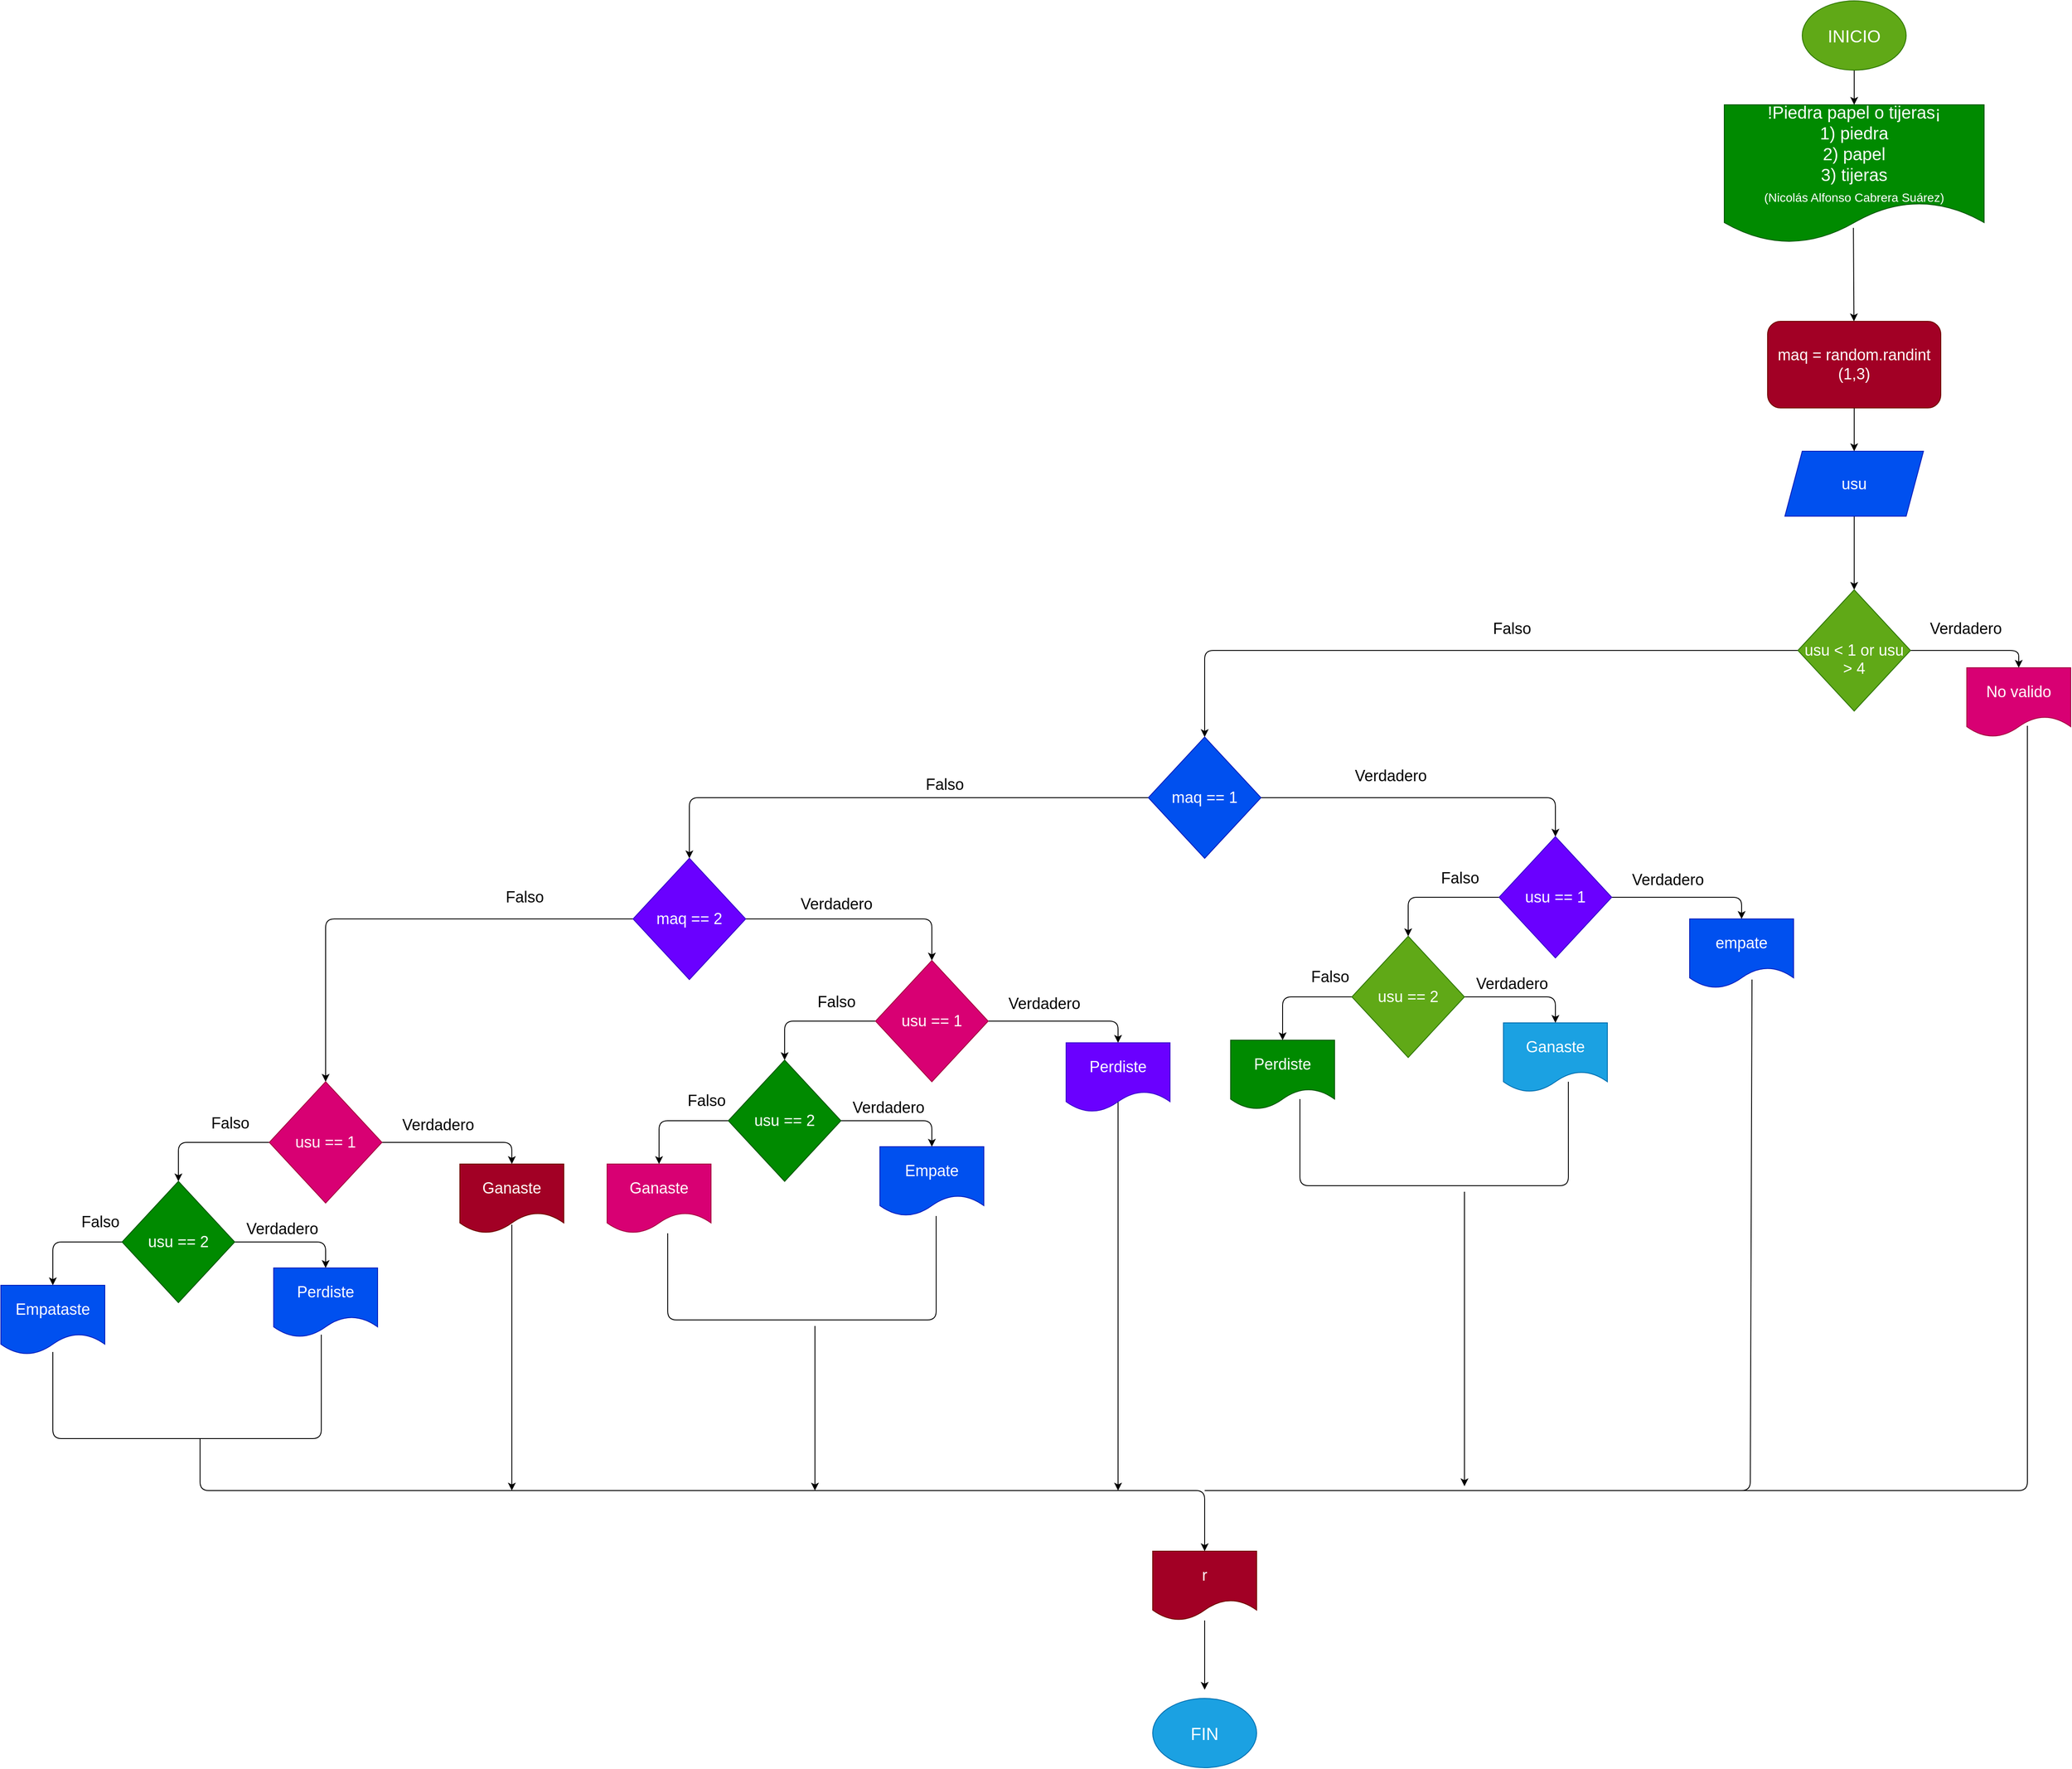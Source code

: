 <mxfile>
    <diagram id="aIsZIszX3Dg7gbra_vJY" name="Página-1">
        <mxGraphModel dx="3505" dy="457" grid="1" gridSize="10" guides="1" tooltips="1" connect="1" arrows="1" fold="1" page="1" pageScale="1" pageWidth="827" pageHeight="1169" math="0" shadow="0">
            <root>
                <mxCell id="0"/>
                <mxCell id="1" parent="0"/>
                <mxCell id="21" style="edgeStyle=none;html=1;fontSize=18;" parent="1" source="2" target="3" edge="1">
                    <mxGeometry relative="1" as="geometry"/>
                </mxCell>
                <mxCell id="2" value="&lt;font style=&quot;font-size: 20px;&quot;&gt;INICIO&lt;/font&gt;" style="ellipse;whiteSpace=wrap;html=1;fillColor=#60a917;fontColor=#ffffff;strokeColor=#2D7600;" parent="1" vertex="1">
                    <mxGeometry x="270" y="60" width="120" height="80" as="geometry"/>
                </mxCell>
                <mxCell id="22" style="edgeStyle=none;html=1;fontSize=18;exitX=0.497;exitY=0.888;exitDx=0;exitDy=0;exitPerimeter=0;" parent="1" source="3" target="4" edge="1">
                    <mxGeometry relative="1" as="geometry"/>
                </mxCell>
                <mxCell id="3" value="!Piedra papel o tijeras¡&lt;br&gt;1) piedra&lt;br&gt;2) papel&lt;br&gt;3) tijeras&lt;br&gt;&lt;div style=&quot;&quot;&gt;&lt;span style=&quot;font-size: 14px; background-color: initial;&quot;&gt;(Nicolás Alfonso Cabrera Suárez)&lt;/span&gt;&lt;/div&gt;" style="shape=document;whiteSpace=wrap;html=1;boundedLbl=1;fontSize=20;align=center;fillColor=#008a00;fontColor=#ffffff;strokeColor=#005700;" parent="1" vertex="1">
                    <mxGeometry x="180" y="180" width="300" height="160" as="geometry"/>
                </mxCell>
                <mxCell id="23" style="edgeStyle=none;html=1;fontSize=18;" parent="1" source="4" target="6" edge="1">
                    <mxGeometry relative="1" as="geometry"/>
                </mxCell>
                <mxCell id="4" value="&lt;font style=&quot;font-size: 18px;&quot;&gt;maq = random.randint (1,3)&lt;/font&gt;" style="rounded=1;whiteSpace=wrap;html=1;fontSize=14;fillColor=#a20025;fontColor=#ffffff;strokeColor=#6F0000;" parent="1" vertex="1">
                    <mxGeometry x="230" y="430" width="200" height="100" as="geometry"/>
                </mxCell>
                <mxCell id="55" style="edgeStyle=none;html=1;fontSize=18;" parent="1" source="6" target="53" edge="1">
                    <mxGeometry relative="1" as="geometry"/>
                </mxCell>
                <mxCell id="6" value="usu" style="shape=parallelogram;perimeter=parallelogramPerimeter;whiteSpace=wrap;html=1;fixedSize=1;fontSize=18;fillColor=#0050ef;fontColor=#ffffff;strokeColor=#001DBC;" parent="1" vertex="1">
                    <mxGeometry x="250" y="580" width="160" height="75" as="geometry"/>
                </mxCell>
                <mxCell id="12" style="edgeStyle=none;html=1;exitX=1;exitY=0.5;exitDx=0;exitDy=0;entryX=0.5;entryY=0;entryDx=0;entryDy=0;fontSize=18;" parent="1" source="7" target="9" edge="1">
                    <mxGeometry relative="1" as="geometry">
                        <Array as="points">
                            <mxPoint x="-15" y="980"/>
                        </Array>
                    </mxGeometry>
                </mxCell>
                <mxCell id="75" style="edgeStyle=none;html=1;entryX=0.5;entryY=0;entryDx=0;entryDy=0;fontSize=18;" parent="1" source="7" target="48" edge="1">
                    <mxGeometry relative="1" as="geometry">
                        <Array as="points">
                            <mxPoint x="-1015" y="980"/>
                        </Array>
                    </mxGeometry>
                </mxCell>
                <mxCell id="7" value="maq == 1" style="rhombus;whiteSpace=wrap;html=1;fontSize=18;fillColor=#0050ef;fontColor=#ffffff;strokeColor=#001DBC;" parent="1" vertex="1">
                    <mxGeometry x="-485" y="910" width="130" height="140" as="geometry"/>
                </mxCell>
                <mxCell id="16" style="edgeStyle=none;html=1;entryX=0.5;entryY=0;entryDx=0;entryDy=0;fontSize=18;" parent="1" source="9" target="15" edge="1">
                    <mxGeometry relative="1" as="geometry">
                        <Array as="points">
                            <mxPoint x="-185" y="1095"/>
                        </Array>
                    </mxGeometry>
                </mxCell>
                <mxCell id="31" style="edgeStyle=none;html=1;entryX=0.5;entryY=0;entryDx=0;entryDy=0;fontSize=18;" parent="1" source="9" target="11" edge="1">
                    <mxGeometry relative="1" as="geometry">
                        <Array as="points">
                            <mxPoint x="200" y="1095"/>
                        </Array>
                    </mxGeometry>
                </mxCell>
                <mxCell id="9" value="usu == 1" style="rhombus;whiteSpace=wrap;html=1;fontSize=18;fillColor=#6a00ff;fontColor=#ffffff;strokeColor=#3700CC;" parent="1" vertex="1">
                    <mxGeometry x="-80" y="1025" width="130" height="140" as="geometry"/>
                </mxCell>
                <mxCell id="11" value="empate" style="shape=document;whiteSpace=wrap;html=1;boundedLbl=1;fontSize=18;fillColor=#0050ef;fontColor=#ffffff;strokeColor=#001DBC;" parent="1" vertex="1">
                    <mxGeometry x="140" y="1120" width="120" height="80" as="geometry"/>
                </mxCell>
                <mxCell id="20" style="edgeStyle=none;html=1;entryX=0.5;entryY=0;entryDx=0;entryDy=0;fontSize=18;" parent="1" source="15" target="19" edge="1">
                    <mxGeometry relative="1" as="geometry">
                        <Array as="points">
                            <mxPoint x="-330" y="1210"/>
                        </Array>
                    </mxGeometry>
                </mxCell>
                <mxCell id="30" style="edgeStyle=none;html=1;entryX=0.5;entryY=0;entryDx=0;entryDy=0;fontSize=18;" parent="1" source="15" target="17" edge="1">
                    <mxGeometry relative="1" as="geometry">
                        <Array as="points">
                            <mxPoint x="-15" y="1210"/>
                        </Array>
                    </mxGeometry>
                </mxCell>
                <mxCell id="15" value="usu == 2" style="rhombus;whiteSpace=wrap;html=1;fontSize=18;fillColor=#60a917;fontColor=#ffffff;strokeColor=#2D7600;" parent="1" vertex="1">
                    <mxGeometry x="-250" y="1140" width="130" height="140" as="geometry"/>
                </mxCell>
                <mxCell id="17" value="Ganaste" style="shape=document;whiteSpace=wrap;html=1;boundedLbl=1;fontSize=18;fillColor=#1ba1e2;fontColor=#ffffff;strokeColor=#006EAF;" parent="1" vertex="1">
                    <mxGeometry x="-75" y="1240" width="120" height="80" as="geometry"/>
                </mxCell>
                <mxCell id="19" value="Perdiste" style="shape=document;whiteSpace=wrap;html=1;boundedLbl=1;fontSize=18;fillColor=#008a00;fontColor=#ffffff;strokeColor=#005700;" parent="1" vertex="1">
                    <mxGeometry x="-390" y="1260" width="120" height="80" as="geometry"/>
                </mxCell>
                <mxCell id="25" value="Verdadero" style="text;html=1;strokeColor=none;fillColor=none;align=center;verticalAlign=middle;whiteSpace=wrap;rounded=0;fontSize=18;" parent="1" vertex="1">
                    <mxGeometry x="-250" y="940" width="90" height="30" as="geometry"/>
                </mxCell>
                <mxCell id="26" value="Verdadero" style="text;html=1;strokeColor=none;fillColor=none;align=center;verticalAlign=middle;whiteSpace=wrap;rounded=0;fontSize=18;" parent="1" vertex="1">
                    <mxGeometry x="70" y="1060" width="90" height="30" as="geometry"/>
                </mxCell>
                <mxCell id="27" value="Falso" style="text;html=1;strokeColor=none;fillColor=none;align=center;verticalAlign=middle;whiteSpace=wrap;rounded=0;fontSize=18;" parent="1" vertex="1">
                    <mxGeometry x="-170" y="1058" width="90" height="30" as="geometry"/>
                </mxCell>
                <mxCell id="28" value="Verdadero" style="text;html=1;strokeColor=none;fillColor=none;align=center;verticalAlign=middle;whiteSpace=wrap;rounded=0;fontSize=18;" parent="1" vertex="1">
                    <mxGeometry x="-110" y="1180" width="90" height="30" as="geometry"/>
                </mxCell>
                <mxCell id="29" value="Falso" style="text;html=1;strokeColor=none;fillColor=none;align=center;verticalAlign=middle;whiteSpace=wrap;rounded=0;fontSize=18;" parent="1" vertex="1">
                    <mxGeometry x="-320" y="1172" width="90" height="30" as="geometry"/>
                </mxCell>
                <mxCell id="35" style="edgeStyle=none;html=1;entryX=0.5;entryY=0;entryDx=0;entryDy=0;fontSize=18;" parent="1" source="37" target="41" edge="1">
                    <mxGeometry relative="1" as="geometry">
                        <Array as="points">
                            <mxPoint x="-905" y="1238"/>
                        </Array>
                    </mxGeometry>
                </mxCell>
                <mxCell id="36" style="edgeStyle=none;html=1;entryX=0.5;entryY=0;entryDx=0;entryDy=0;fontSize=18;" parent="1" source="37" target="38" edge="1">
                    <mxGeometry relative="1" as="geometry">
                        <Array as="points">
                            <mxPoint x="-520" y="1238"/>
                        </Array>
                    </mxGeometry>
                </mxCell>
                <mxCell id="37" value="usu == 1" style="rhombus;whiteSpace=wrap;html=1;fontSize=18;fillColor=#d80073;fontColor=#ffffff;strokeColor=#A50040;" parent="1" vertex="1">
                    <mxGeometry x="-800" y="1168" width="130" height="140" as="geometry"/>
                </mxCell>
                <mxCell id="108" style="edgeStyle=none;html=1;fontSize=18;" parent="1" edge="1">
                    <mxGeometry relative="1" as="geometry">
                        <mxPoint x="-520" y="1780" as="targetPoint"/>
                        <mxPoint x="-520" y="1327" as="sourcePoint"/>
                    </mxGeometry>
                </mxCell>
                <mxCell id="38" value="Perdiste" style="shape=document;whiteSpace=wrap;html=1;boundedLbl=1;fontSize=18;fillColor=#6a00ff;fontColor=#ffffff;strokeColor=#3700CC;" parent="1" vertex="1">
                    <mxGeometry x="-580" y="1263" width="120" height="80" as="geometry"/>
                </mxCell>
                <mxCell id="39" style="edgeStyle=none;html=1;entryX=0.5;entryY=0;entryDx=0;entryDy=0;fontSize=18;" parent="1" source="41" target="43" edge="1">
                    <mxGeometry relative="1" as="geometry">
                        <Array as="points">
                            <mxPoint x="-1050" y="1353"/>
                        </Array>
                    </mxGeometry>
                </mxCell>
                <mxCell id="40" style="edgeStyle=none;html=1;entryX=0.5;entryY=0;entryDx=0;entryDy=0;fontSize=18;" parent="1" source="41" target="42" edge="1">
                    <mxGeometry relative="1" as="geometry">
                        <Array as="points">
                            <mxPoint x="-735" y="1353"/>
                        </Array>
                    </mxGeometry>
                </mxCell>
                <mxCell id="41" value="usu == 2" style="rhombus;whiteSpace=wrap;html=1;fontSize=18;fillColor=#008a00;fontColor=#ffffff;strokeColor=#005700;" parent="1" vertex="1">
                    <mxGeometry x="-970" y="1283" width="130" height="140" as="geometry"/>
                </mxCell>
                <mxCell id="42" value="Empate" style="shape=document;whiteSpace=wrap;html=1;boundedLbl=1;fontSize=18;fillColor=#0050ef;fontColor=#ffffff;strokeColor=#001DBC;" parent="1" vertex="1">
                    <mxGeometry x="-795" y="1383" width="120" height="80" as="geometry"/>
                </mxCell>
                <mxCell id="43" value="Ganaste" style="shape=document;whiteSpace=wrap;html=1;boundedLbl=1;fontSize=18;fillColor=#d80073;fontColor=#ffffff;strokeColor=#A50040;" parent="1" vertex="1">
                    <mxGeometry x="-1110" y="1403" width="120" height="80" as="geometry"/>
                </mxCell>
                <mxCell id="44" value="Verdadero" style="text;html=1;strokeColor=none;fillColor=none;align=center;verticalAlign=middle;whiteSpace=wrap;rounded=0;fontSize=18;" parent="1" vertex="1">
                    <mxGeometry x="-650" y="1203" width="90" height="30" as="geometry"/>
                </mxCell>
                <mxCell id="45" value="Falso" style="text;html=1;strokeColor=none;fillColor=none;align=center;verticalAlign=middle;whiteSpace=wrap;rounded=0;fontSize=18;" parent="1" vertex="1">
                    <mxGeometry x="-890" y="1201" width="90" height="30" as="geometry"/>
                </mxCell>
                <mxCell id="46" value="Verdadero" style="text;html=1;strokeColor=none;fillColor=none;align=center;verticalAlign=middle;whiteSpace=wrap;rounded=0;fontSize=18;" parent="1" vertex="1">
                    <mxGeometry x="-830" y="1323" width="90" height="30" as="geometry"/>
                </mxCell>
                <mxCell id="47" value="Falso" style="text;html=1;strokeColor=none;fillColor=none;align=center;verticalAlign=middle;whiteSpace=wrap;rounded=0;fontSize=18;" parent="1" vertex="1">
                    <mxGeometry x="-1040" y="1315" width="90" height="30" as="geometry"/>
                </mxCell>
                <mxCell id="51" style="edgeStyle=none;html=1;entryX=0.5;entryY=0;entryDx=0;entryDy=0;fontSize=18;" parent="1" source="48" target="37" edge="1">
                    <mxGeometry relative="1" as="geometry">
                        <Array as="points">
                            <mxPoint x="-735" y="1120"/>
                        </Array>
                    </mxGeometry>
                </mxCell>
                <mxCell id="93" style="edgeStyle=none;html=1;entryX=0.5;entryY=0;entryDx=0;entryDy=0;fontSize=18;" parent="1" source="48" target="62" edge="1">
                    <mxGeometry relative="1" as="geometry">
                        <Array as="points">
                            <mxPoint x="-1435" y="1120"/>
                        </Array>
                        <mxPoint x="-1715" y="1190" as="targetPoint"/>
                    </mxGeometry>
                </mxCell>
                <mxCell id="48" value="maq == 2" style="rhombus;whiteSpace=wrap;html=1;fontSize=18;fillColor=#6a00ff;fontColor=#ffffff;strokeColor=#3700CC;" parent="1" vertex="1">
                    <mxGeometry x="-1080" y="1050" width="130" height="140" as="geometry"/>
                </mxCell>
                <mxCell id="57" style="edgeStyle=none;html=1;entryX=0.5;entryY=0;entryDx=0;entryDy=0;fontSize=18;" parent="1" source="53" target="56" edge="1">
                    <mxGeometry relative="1" as="geometry">
                        <Array as="points">
                            <mxPoint x="520" y="810"/>
                        </Array>
                    </mxGeometry>
                </mxCell>
                <mxCell id="116" style="edgeStyle=none;html=1;entryX=0.5;entryY=0;entryDx=0;entryDy=0;" parent="1" source="53" target="7" edge="1">
                    <mxGeometry relative="1" as="geometry">
                        <Array as="points">
                            <mxPoint x="-420" y="810"/>
                        </Array>
                    </mxGeometry>
                </mxCell>
                <mxCell id="53" value="&lt;br&gt;usu &amp;lt; 1 or usu&lt;br&gt;&amp;gt; 4" style="rhombus;whiteSpace=wrap;html=1;fontSize=18;fillColor=#60a917;fontColor=#ffffff;strokeColor=#2D7600;" parent="1" vertex="1">
                    <mxGeometry x="265" y="740" width="130" height="140" as="geometry"/>
                </mxCell>
                <mxCell id="56" value="No valido" style="shape=document;whiteSpace=wrap;html=1;boundedLbl=1;fontSize=18;fillColor=#d80073;fontColor=#ffffff;strokeColor=#A50040;" parent="1" vertex="1">
                    <mxGeometry x="460" y="830" width="120" height="80" as="geometry"/>
                </mxCell>
                <mxCell id="58" value="Verdadero" style="text;html=1;strokeColor=none;fillColor=none;align=center;verticalAlign=middle;whiteSpace=wrap;rounded=0;fontSize=18;" parent="1" vertex="1">
                    <mxGeometry x="414" y="770" width="90" height="30" as="geometry"/>
                </mxCell>
                <mxCell id="59" value="Falso" style="text;html=1;strokeColor=none;fillColor=none;align=center;verticalAlign=middle;whiteSpace=wrap;rounded=0;fontSize=18;" parent="1" vertex="1">
                    <mxGeometry x="-110" y="770" width="90" height="30" as="geometry"/>
                </mxCell>
                <mxCell id="60" style="edgeStyle=none;html=1;entryX=0.5;entryY=0;entryDx=0;entryDy=0;fontSize=18;" parent="1" source="62" target="66" edge="1">
                    <mxGeometry relative="1" as="geometry">
                        <Array as="points">
                            <mxPoint x="-1605" y="1378"/>
                        </Array>
                    </mxGeometry>
                </mxCell>
                <mxCell id="61" style="edgeStyle=none;html=1;entryX=0.5;entryY=0;entryDx=0;entryDy=0;fontSize=18;" parent="1" source="62" target="63" edge="1">
                    <mxGeometry relative="1" as="geometry">
                        <Array as="points">
                            <mxPoint x="-1220" y="1378"/>
                        </Array>
                    </mxGeometry>
                </mxCell>
                <mxCell id="62" value="usu == 1" style="rhombus;whiteSpace=wrap;html=1;fontSize=18;fillColor=#d80073;fontColor=#ffffff;strokeColor=#A50040;" parent="1" vertex="1">
                    <mxGeometry x="-1500" y="1308" width="130" height="140" as="geometry"/>
                </mxCell>
                <mxCell id="105" style="edgeStyle=none;html=1;fontSize=18;" parent="1" edge="1">
                    <mxGeometry relative="1" as="geometry">
                        <mxPoint x="-1220" y="1780" as="targetPoint"/>
                        <mxPoint x="-1220" y="1473" as="sourcePoint"/>
                    </mxGeometry>
                </mxCell>
                <mxCell id="63" value="Ganaste" style="shape=document;whiteSpace=wrap;html=1;boundedLbl=1;fontSize=18;fillColor=#a20025;fontColor=#ffffff;strokeColor=#6F0000;" parent="1" vertex="1">
                    <mxGeometry x="-1280" y="1403" width="120" height="80" as="geometry"/>
                </mxCell>
                <mxCell id="64" style="edgeStyle=none;html=1;entryX=0.5;entryY=0;entryDx=0;entryDy=0;fontSize=18;" parent="1" source="66" target="68" edge="1">
                    <mxGeometry relative="1" as="geometry">
                        <Array as="points">
                            <mxPoint x="-1750" y="1493"/>
                        </Array>
                    </mxGeometry>
                </mxCell>
                <mxCell id="65" style="edgeStyle=none;html=1;entryX=0.5;entryY=0;entryDx=0;entryDy=0;fontSize=18;" parent="1" source="66" target="67" edge="1">
                    <mxGeometry relative="1" as="geometry">
                        <Array as="points">
                            <mxPoint x="-1435" y="1493"/>
                        </Array>
                    </mxGeometry>
                </mxCell>
                <mxCell id="66" value="usu == 2" style="rhombus;whiteSpace=wrap;html=1;fontSize=18;fillColor=#008a00;fontColor=#ffffff;strokeColor=#005700;" parent="1" vertex="1">
                    <mxGeometry x="-1670" y="1423" width="130" height="140" as="geometry"/>
                </mxCell>
                <mxCell id="67" value="Perdiste" style="shape=document;whiteSpace=wrap;html=1;boundedLbl=1;fontSize=18;fillColor=#0050ef;fontColor=#ffffff;strokeColor=#001DBC;" parent="1" vertex="1">
                    <mxGeometry x="-1495" y="1523" width="120" height="80" as="geometry"/>
                </mxCell>
                <mxCell id="68" value="Empataste" style="shape=document;whiteSpace=wrap;html=1;boundedLbl=1;fontSize=18;fillColor=#0050ef;fontColor=#ffffff;strokeColor=#001DBC;" parent="1" vertex="1">
                    <mxGeometry x="-1810" y="1543" width="120" height="80" as="geometry"/>
                </mxCell>
                <mxCell id="69" value="Verdadero" style="text;html=1;strokeColor=none;fillColor=none;align=center;verticalAlign=middle;whiteSpace=wrap;rounded=0;fontSize=18;" parent="1" vertex="1">
                    <mxGeometry x="-1350" y="1343" width="90" height="30" as="geometry"/>
                </mxCell>
                <mxCell id="70" value="Falso" style="text;html=1;strokeColor=none;fillColor=none;align=center;verticalAlign=middle;whiteSpace=wrap;rounded=0;fontSize=18;" parent="1" vertex="1">
                    <mxGeometry x="-1590" y="1341" width="90" height="30" as="geometry"/>
                </mxCell>
                <mxCell id="71" value="Verdadero" style="text;html=1;strokeColor=none;fillColor=none;align=center;verticalAlign=middle;whiteSpace=wrap;rounded=0;fontSize=18;" parent="1" vertex="1">
                    <mxGeometry x="-1530" y="1463" width="90" height="30" as="geometry"/>
                </mxCell>
                <mxCell id="72" value="Falso" style="text;html=1;strokeColor=none;fillColor=none;align=center;verticalAlign=middle;whiteSpace=wrap;rounded=0;fontSize=18;" parent="1" vertex="1">
                    <mxGeometry x="-1740" y="1455" width="90" height="30" as="geometry"/>
                </mxCell>
                <mxCell id="76" value="Falso" style="text;html=1;strokeColor=none;fillColor=none;align=center;verticalAlign=middle;whiteSpace=wrap;rounded=0;fontSize=18;" parent="1" vertex="1">
                    <mxGeometry x="-765" y="950" width="90" height="30" as="geometry"/>
                </mxCell>
                <mxCell id="94" value="Falso" style="text;html=1;strokeColor=none;fillColor=none;align=center;verticalAlign=middle;whiteSpace=wrap;rounded=0;fontSize=18;" parent="1" vertex="1">
                    <mxGeometry x="-1250" y="1080" width="90" height="30" as="geometry"/>
                </mxCell>
                <mxCell id="113" style="edgeStyle=none;html=1;fontSize=18;" parent="1" source="95" edge="1">
                    <mxGeometry relative="1" as="geometry">
                        <mxPoint x="-420" y="2010" as="targetPoint"/>
                    </mxGeometry>
                </mxCell>
                <mxCell id="95" value="r" style="shape=document;whiteSpace=wrap;html=1;boundedLbl=1;fontSize=18;fillColor=#a20025;fontColor=#ffffff;strokeColor=#6F0000;" parent="1" vertex="1">
                    <mxGeometry x="-480" y="1850" width="120" height="80" as="geometry"/>
                </mxCell>
                <mxCell id="98" value="" style="endArrow=none;html=1;fontSize=18;entryX=0.5;entryY=0.963;entryDx=0;entryDy=0;entryPerimeter=0;" parent="1" target="68" edge="1">
                    <mxGeometry width="50" height="50" relative="1" as="geometry">
                        <mxPoint x="-1580" y="1720" as="sourcePoint"/>
                        <mxPoint x="-1080" y="1630" as="targetPoint"/>
                        <Array as="points">
                            <mxPoint x="-1750" y="1720"/>
                        </Array>
                    </mxGeometry>
                </mxCell>
                <mxCell id="99" value="" style="endArrow=none;html=1;fontSize=18;exitX=0.458;exitY=0.963;exitDx=0;exitDy=0;exitPerimeter=0;" parent="1" source="67" edge="1">
                    <mxGeometry width="50" height="50" relative="1" as="geometry">
                        <mxPoint x="-1130" y="1680" as="sourcePoint"/>
                        <mxPoint x="-1580" y="1720" as="targetPoint"/>
                        <Array as="points">
                            <mxPoint x="-1440" y="1720"/>
                        </Array>
                    </mxGeometry>
                </mxCell>
                <mxCell id="100" value="" style="endArrow=none;html=1;fontSize=18;entryX=0.5;entryY=0.963;entryDx=0;entryDy=0;entryPerimeter=0;" parent="1" edge="1">
                    <mxGeometry width="50" height="50" relative="1" as="geometry">
                        <mxPoint x="-870" y="1582.96" as="sourcePoint"/>
                        <mxPoint x="-1040" y="1483" as="targetPoint"/>
                        <Array as="points">
                            <mxPoint x="-1040" y="1582.96"/>
                        </Array>
                    </mxGeometry>
                </mxCell>
                <mxCell id="101" value="" style="endArrow=none;html=1;fontSize=18;exitX=0.458;exitY=0.963;exitDx=0;exitDy=0;exitPerimeter=0;" parent="1" edge="1">
                    <mxGeometry width="50" height="50" relative="1" as="geometry">
                        <mxPoint x="-730.04" y="1463" as="sourcePoint"/>
                        <mxPoint x="-870" y="1582.96" as="targetPoint"/>
                        <Array as="points">
                            <mxPoint x="-730" y="1582.96"/>
                        </Array>
                    </mxGeometry>
                </mxCell>
                <mxCell id="102" value="" style="endArrow=none;html=1;fontSize=18;entryX=0.5;entryY=0.963;entryDx=0;entryDy=0;entryPerimeter=0;" parent="1" edge="1">
                    <mxGeometry width="50" height="50" relative="1" as="geometry">
                        <mxPoint x="-140" y="1427.96" as="sourcePoint"/>
                        <mxPoint x="-310" y="1328" as="targetPoint"/>
                        <Array as="points">
                            <mxPoint x="-310" y="1427.96"/>
                        </Array>
                    </mxGeometry>
                </mxCell>
                <mxCell id="103" value="" style="endArrow=none;html=1;fontSize=18;exitX=0.458;exitY=0.963;exitDx=0;exitDy=0;exitPerimeter=0;" parent="1" edge="1">
                    <mxGeometry width="50" height="50" relative="1" as="geometry">
                        <mxPoint x="-0.04" y="1308" as="sourcePoint"/>
                        <mxPoint x="-140" y="1427.96" as="targetPoint"/>
                        <Array as="points">
                            <mxPoint y="1427.96"/>
                        </Array>
                    </mxGeometry>
                </mxCell>
                <mxCell id="104" value="" style="endArrow=classic;html=1;fontSize=18;entryX=0.5;entryY=0;entryDx=0;entryDy=0;" parent="1" target="95" edge="1">
                    <mxGeometry width="50" height="50" relative="1" as="geometry">
                        <mxPoint x="-1580" y="1720" as="sourcePoint"/>
                        <mxPoint x="-1130" y="1630" as="targetPoint"/>
                        <Array as="points">
                            <mxPoint x="-1580" y="1780"/>
                            <mxPoint x="-420" y="1780"/>
                        </Array>
                    </mxGeometry>
                </mxCell>
                <mxCell id="106" value="Verdadero" style="text;html=1;strokeColor=none;fillColor=none;align=center;verticalAlign=middle;whiteSpace=wrap;rounded=0;fontSize=18;" parent="1" vertex="1">
                    <mxGeometry x="-890" y="1088" width="90" height="30" as="geometry"/>
                </mxCell>
                <mxCell id="110" value="" style="endArrow=none;html=1;fontSize=18;entryX=0.6;entryY=0.875;entryDx=0;entryDy=0;entryPerimeter=0;" parent="1" target="11" edge="1">
                    <mxGeometry width="50" height="50" relative="1" as="geometry">
                        <mxPoint x="-420" y="1780" as="sourcePoint"/>
                        <mxPoint x="-70" y="1430" as="targetPoint"/>
                        <Array as="points">
                            <mxPoint x="210" y="1780"/>
                        </Array>
                    </mxGeometry>
                </mxCell>
                <mxCell id="111" value="" style="endArrow=classic;html=1;fontSize=18;" parent="1" edge="1">
                    <mxGeometry width="50" height="50" relative="1" as="geometry">
                        <mxPoint x="-120" y="1435" as="sourcePoint"/>
                        <mxPoint x="-120" y="1775" as="targetPoint"/>
                    </mxGeometry>
                </mxCell>
                <mxCell id="114" value="&lt;font style=&quot;font-size: 20px;&quot;&gt;FIN&lt;/font&gt;" style="ellipse;whiteSpace=wrap;html=1;fillColor=#1ba1e2;fontColor=#ffffff;strokeColor=#006EAF;" parent="1" vertex="1">
                    <mxGeometry x="-480" y="2020" width="120" height="80" as="geometry"/>
                </mxCell>
                <mxCell id="115" value="" style="endArrow=classic;html=1;fontSize=18;" parent="1" edge="1">
                    <mxGeometry width="50" height="50" relative="1" as="geometry">
                        <mxPoint x="-870" y="1590" as="sourcePoint"/>
                        <mxPoint x="-870" y="1780" as="targetPoint"/>
                    </mxGeometry>
                </mxCell>
                <mxCell id="119" value="" style="endArrow=none;html=1;entryX=0.583;entryY=0.838;entryDx=0;entryDy=0;entryPerimeter=0;" parent="1" target="56" edge="1">
                    <mxGeometry width="50" height="50" relative="1" as="geometry">
                        <mxPoint x="200" y="1780" as="sourcePoint"/>
                        <mxPoint x="370" y="940" as="targetPoint"/>
                        <Array as="points">
                            <mxPoint x="530" y="1780"/>
                        </Array>
                    </mxGeometry>
                </mxCell>
            </root>
        </mxGraphModel>
    </diagram>
</mxfile>